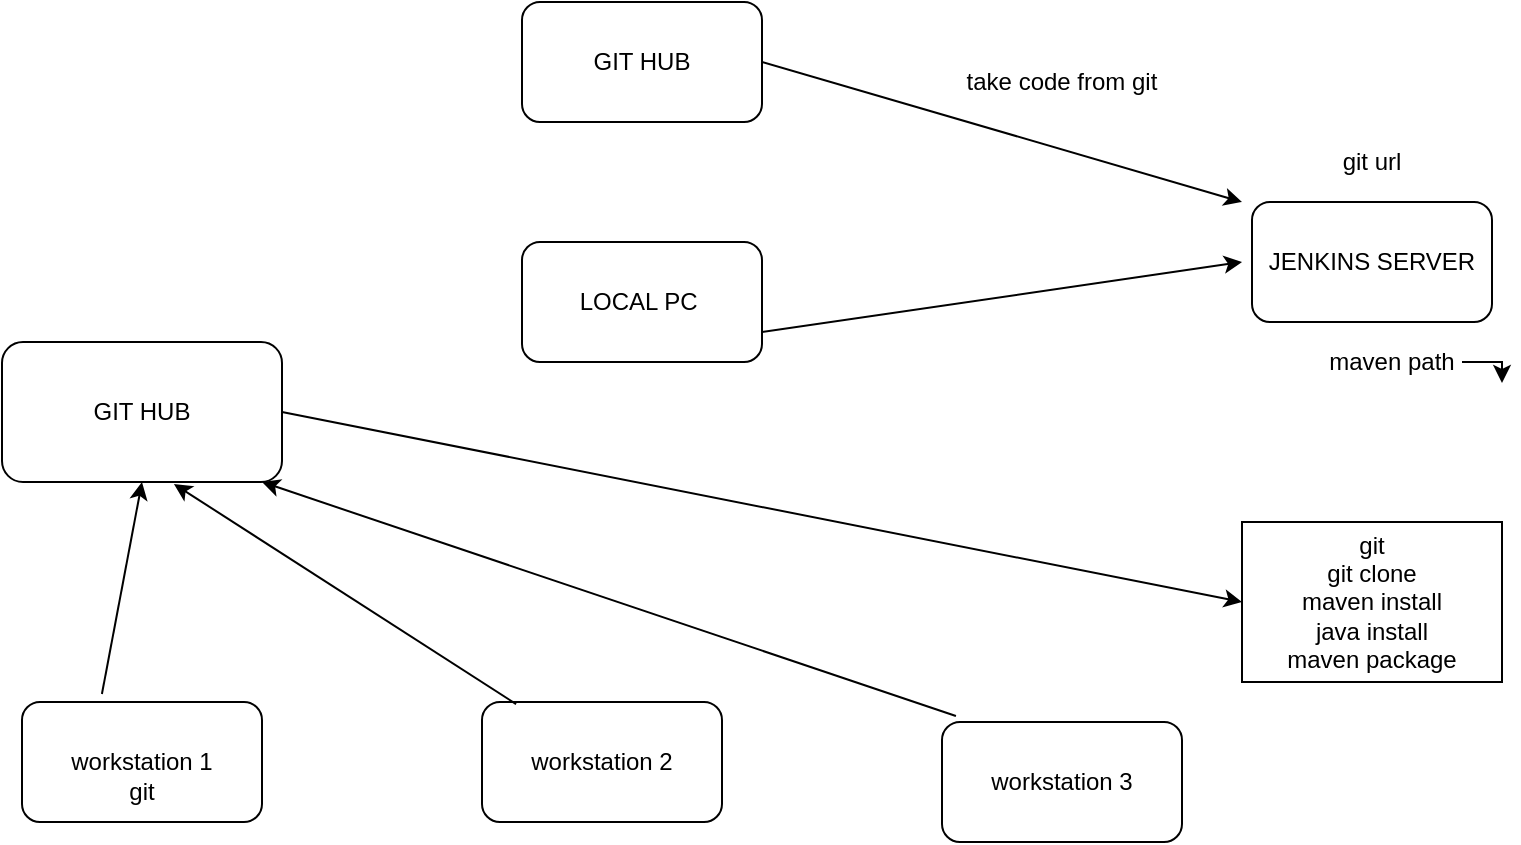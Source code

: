 <mxfile version="14.8.2" type="github">
  <diagram id="CpPknlnmQG9yu93PD4Yi" name="Page-1">
    <mxGraphModel dx="1108" dy="482" grid="1" gridSize="10" guides="1" tooltips="1" connect="1" arrows="1" fold="1" page="1" pageScale="1" pageWidth="850" pageHeight="1100" math="0" shadow="0">
      <root>
        <mxCell id="0" />
        <mxCell id="1" parent="0" />
        <mxCell id="Zu5Im3NmMzO6Eq4P25F9-1" value="GIT HUB" style="rounded=1;whiteSpace=wrap;html=1;" vertex="1" parent="1">
          <mxGeometry x="80" y="190" width="140" height="70" as="geometry" />
        </mxCell>
        <mxCell id="Zu5Im3NmMzO6Eq4P25F9-2" value="&lt;br&gt;workstation 1&lt;br&gt;git&lt;br&gt;" style="rounded=1;whiteSpace=wrap;html=1;" vertex="1" parent="1">
          <mxGeometry x="90" y="370" width="120" height="60" as="geometry" />
        </mxCell>
        <mxCell id="Zu5Im3NmMzO6Eq4P25F9-3" value="workstation 2" style="rounded=1;whiteSpace=wrap;html=1;" vertex="1" parent="1">
          <mxGeometry x="320" y="370" width="120" height="60" as="geometry" />
        </mxCell>
        <mxCell id="Zu5Im3NmMzO6Eq4P25F9-4" value="workstation 3" style="rounded=1;whiteSpace=wrap;html=1;" vertex="1" parent="1">
          <mxGeometry x="550" y="380" width="120" height="60" as="geometry" />
        </mxCell>
        <mxCell id="Zu5Im3NmMzO6Eq4P25F9-6" value="" style="endArrow=classic;html=1;entryX=0.5;entryY=1;entryDx=0;entryDy=0;exitX=0.333;exitY=-0.067;exitDx=0;exitDy=0;exitPerimeter=0;" edge="1" parent="1" source="Zu5Im3NmMzO6Eq4P25F9-2" target="Zu5Im3NmMzO6Eq4P25F9-1">
          <mxGeometry width="50" height="50" relative="1" as="geometry">
            <mxPoint x="130" y="360" as="sourcePoint" />
            <mxPoint x="180" y="310" as="targetPoint" />
          </mxGeometry>
        </mxCell>
        <mxCell id="Zu5Im3NmMzO6Eq4P25F9-7" value="" style="endArrow=classic;html=1;entryX=0.614;entryY=1.014;entryDx=0;entryDy=0;entryPerimeter=0;exitX=0.142;exitY=0.017;exitDx=0;exitDy=0;exitPerimeter=0;" edge="1" parent="1" source="Zu5Im3NmMzO6Eq4P25F9-3" target="Zu5Im3NmMzO6Eq4P25F9-1">
          <mxGeometry width="50" height="50" relative="1" as="geometry">
            <mxPoint x="250" y="370" as="sourcePoint" />
            <mxPoint x="300" y="320" as="targetPoint" />
          </mxGeometry>
        </mxCell>
        <mxCell id="Zu5Im3NmMzO6Eq4P25F9-8" value="" style="endArrow=classic;html=1;entryX=0.55;entryY=1.086;entryDx=0;entryDy=0;entryPerimeter=0;exitX=0.058;exitY=-0.05;exitDx=0;exitDy=0;exitPerimeter=0;" edge="1" parent="1" source="Zu5Im3NmMzO6Eq4P25F9-4">
          <mxGeometry width="50" height="50" relative="1" as="geometry">
            <mxPoint x="390.04" y="365" as="sourcePoint" />
            <mxPoint x="210" y="260" as="targetPoint" />
          </mxGeometry>
        </mxCell>
        <mxCell id="Zu5Im3NmMzO6Eq4P25F9-9" value="git&lt;br&gt;git clone&lt;br&gt;maven install&lt;br&gt;java install&lt;br&gt;maven package" style="rounded=0;whiteSpace=wrap;html=1;" vertex="1" parent="1">
          <mxGeometry x="700" y="280" width="130" height="80" as="geometry" />
        </mxCell>
        <mxCell id="Zu5Im3NmMzO6Eq4P25F9-10" value="" style="endArrow=classic;html=1;exitX=1;exitY=0.5;exitDx=0;exitDy=0;entryX=0;entryY=0.5;entryDx=0;entryDy=0;" edge="1" parent="1" source="Zu5Im3NmMzO6Eq4P25F9-1" target="Zu5Im3NmMzO6Eq4P25F9-9">
          <mxGeometry width="50" height="50" relative="1" as="geometry">
            <mxPoint x="230" y="250" as="sourcePoint" />
            <mxPoint x="280" y="200" as="targetPoint" />
          </mxGeometry>
        </mxCell>
        <mxCell id="Zu5Im3NmMzO6Eq4P25F9-11" value="JENKINS SERVER" style="rounded=1;whiteSpace=wrap;html=1;" vertex="1" parent="1">
          <mxGeometry x="705" y="120" width="120" height="60" as="geometry" />
        </mxCell>
        <mxCell id="Zu5Im3NmMzO6Eq4P25F9-12" value="GIT HUB" style="rounded=1;whiteSpace=wrap;html=1;" vertex="1" parent="1">
          <mxGeometry x="340" y="20" width="120" height="60" as="geometry" />
        </mxCell>
        <mxCell id="Zu5Im3NmMzO6Eq4P25F9-13" value="LOCAL PC&amp;nbsp;" style="rounded=1;whiteSpace=wrap;html=1;" vertex="1" parent="1">
          <mxGeometry x="340" y="140" width="120" height="60" as="geometry" />
        </mxCell>
        <mxCell id="Zu5Im3NmMzO6Eq4P25F9-14" value="" style="endArrow=classic;html=1;exitX=1;exitY=0.5;exitDx=0;exitDy=0;" edge="1" parent="1" source="Zu5Im3NmMzO6Eq4P25F9-12">
          <mxGeometry width="50" height="50" relative="1" as="geometry">
            <mxPoint x="490" y="80" as="sourcePoint" />
            <mxPoint x="700" y="120" as="targetPoint" />
          </mxGeometry>
        </mxCell>
        <mxCell id="Zu5Im3NmMzO6Eq4P25F9-15" value="" style="endArrow=classic;html=1;exitX=1;exitY=0.75;exitDx=0;exitDy=0;" edge="1" parent="1" source="Zu5Im3NmMzO6Eq4P25F9-13">
          <mxGeometry width="50" height="50" relative="1" as="geometry">
            <mxPoint x="460" y="230" as="sourcePoint" />
            <mxPoint x="700" y="150" as="targetPoint" />
          </mxGeometry>
        </mxCell>
        <mxCell id="Zu5Im3NmMzO6Eq4P25F9-16" value="take code from git" style="text;html=1;strokeColor=none;fillColor=none;align=center;verticalAlign=middle;whiteSpace=wrap;rounded=0;" vertex="1" parent="1">
          <mxGeometry x="550" y="50" width="120" height="20" as="geometry" />
        </mxCell>
        <mxCell id="Zu5Im3NmMzO6Eq4P25F9-17" value="git url" style="text;html=1;strokeColor=none;fillColor=none;align=center;verticalAlign=middle;whiteSpace=wrap;rounded=0;" vertex="1" parent="1">
          <mxGeometry x="745" y="90" width="40" height="20" as="geometry" />
        </mxCell>
        <mxCell id="Zu5Im3NmMzO6Eq4P25F9-19" style="edgeStyle=orthogonalEdgeStyle;rounded=0;orthogonalLoop=1;jettySize=auto;html=1;" edge="1" parent="1" source="Zu5Im3NmMzO6Eq4P25F9-18">
          <mxGeometry relative="1" as="geometry">
            <mxPoint x="830" y="210" as="targetPoint" />
          </mxGeometry>
        </mxCell>
        <mxCell id="Zu5Im3NmMzO6Eq4P25F9-18" value="maven path" style="text;html=1;strokeColor=none;fillColor=none;align=center;verticalAlign=middle;whiteSpace=wrap;rounded=0;" vertex="1" parent="1">
          <mxGeometry x="740" y="190" width="70" height="20" as="geometry" />
        </mxCell>
      </root>
    </mxGraphModel>
  </diagram>
</mxfile>
